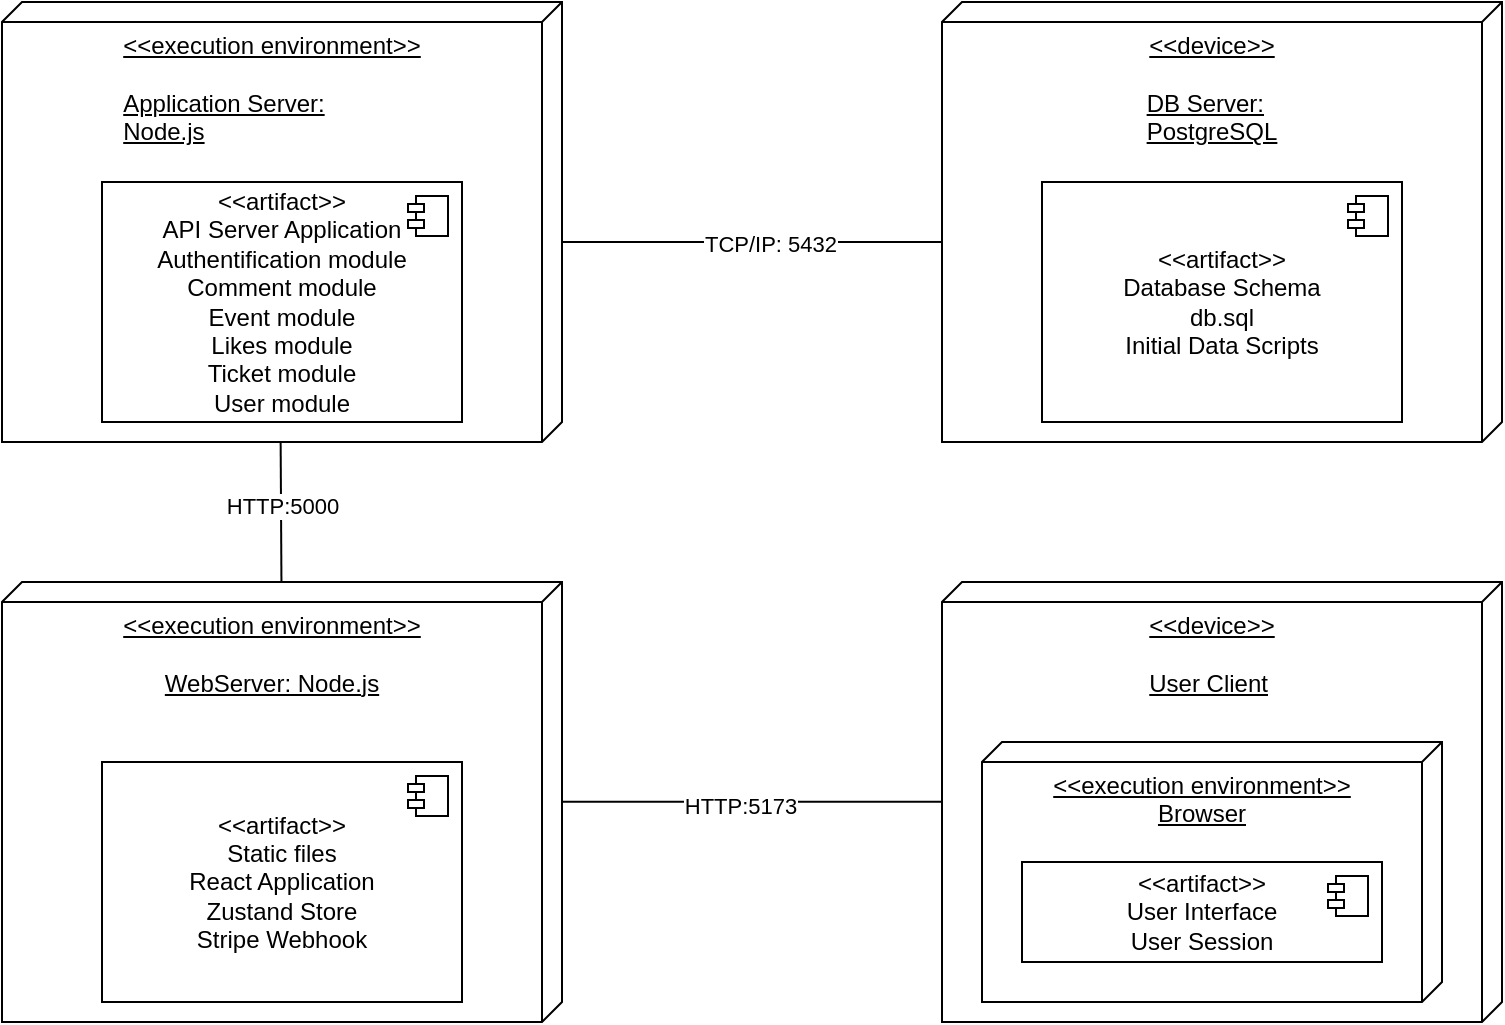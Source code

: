 <mxfile version="24.2.2" type="device">
  <diagram name="Сторінка-1" id="VTJN3MSkJe0x6ljxMoBh">
    <mxGraphModel dx="1687" dy="868" grid="1" gridSize="10" guides="1" tooltips="1" connect="1" arrows="1" fold="1" page="1" pageScale="1" pageWidth="827" pageHeight="1169" math="0" shadow="0">
      <root>
        <mxCell id="0" />
        <mxCell id="1" parent="0" />
        <mxCell id="aZCfTGFi_OvXpp3rXC6w-1" value="&amp;lt;&amp;lt;execution environment&amp;gt;&amp;gt;&lt;div&gt;&lt;br&gt;&lt;/div&gt;&lt;div style=&quot;text-align: left;&quot;&gt;Application Server:&lt;/div&gt;&lt;div style=&quot;text-align: left;&quot;&gt;Node.js&lt;/div&gt;&lt;div&gt;&lt;br&gt;&lt;/div&gt;" style="verticalAlign=top;align=center;spacingTop=8;spacingLeft=2;spacingRight=12;shape=cube;size=10;direction=south;fontStyle=4;html=1;whiteSpace=wrap;" vertex="1" parent="1">
          <mxGeometry x="20" y="200" width="280" height="220" as="geometry" />
        </mxCell>
        <mxCell id="aZCfTGFi_OvXpp3rXC6w-2" value="&amp;lt;&amp;lt;artifact&amp;gt;&amp;gt;&lt;div&gt;API Server Application&lt;/div&gt;&lt;div&gt;Authentification module&lt;/div&gt;&lt;div&gt;Comment module&lt;/div&gt;&lt;div&gt;Event module&lt;/div&gt;&lt;div&gt;Likes module&lt;/div&gt;&lt;div&gt;Ticket module&lt;/div&gt;&lt;div&gt;User module&lt;/div&gt;" style="html=1;dropTarget=0;whiteSpace=wrap;" vertex="1" parent="1">
          <mxGeometry x="70" y="290" width="180" height="120" as="geometry" />
        </mxCell>
        <mxCell id="aZCfTGFi_OvXpp3rXC6w-3" value="" style="shape=module;jettyWidth=8;jettyHeight=4;" vertex="1" parent="aZCfTGFi_OvXpp3rXC6w-2">
          <mxGeometry x="1" width="20" height="20" relative="1" as="geometry">
            <mxPoint x="-27" y="7" as="offset" />
          </mxGeometry>
        </mxCell>
        <mxCell id="aZCfTGFi_OvXpp3rXC6w-4" value="&amp;lt;&amp;lt;execution environment&amp;gt;&amp;gt;&lt;div&gt;&lt;br&gt;&lt;/div&gt;&lt;div&gt;WebServer: Node.js&lt;/div&gt;" style="verticalAlign=top;align=center;spacingTop=8;spacingLeft=2;spacingRight=12;shape=cube;size=10;direction=south;fontStyle=4;html=1;whiteSpace=wrap;" vertex="1" parent="1">
          <mxGeometry x="20" y="490" width="280" height="220" as="geometry" />
        </mxCell>
        <mxCell id="aZCfTGFi_OvXpp3rXC6w-5" value="&amp;lt;&amp;lt;artifact&amp;gt;&amp;gt;&lt;div&gt;Static files&lt;/div&gt;&lt;div&gt;React Application&lt;/div&gt;&lt;div&gt;Zustand Store&lt;/div&gt;&lt;div&gt;Stripe Webhook&lt;/div&gt;" style="html=1;dropTarget=0;whiteSpace=wrap;" vertex="1" parent="1">
          <mxGeometry x="70" y="580" width="180" height="120" as="geometry" />
        </mxCell>
        <mxCell id="aZCfTGFi_OvXpp3rXC6w-6" value="" style="shape=module;jettyWidth=8;jettyHeight=4;" vertex="1" parent="aZCfTGFi_OvXpp3rXC6w-5">
          <mxGeometry x="1" width="20" height="20" relative="1" as="geometry">
            <mxPoint x="-27" y="7" as="offset" />
          </mxGeometry>
        </mxCell>
        <mxCell id="aZCfTGFi_OvXpp3rXC6w-8" value="&lt;div&gt;&amp;lt;&amp;lt;device&amp;gt;&amp;gt;&lt;/div&gt;&lt;div&gt;&lt;br&gt;&lt;/div&gt;&lt;div style=&quot;text-align: left;&quot;&gt;DB Server:&lt;/div&gt;&lt;div style=&quot;text-align: left;&quot;&gt;PostgreSQL&lt;/div&gt;" style="verticalAlign=top;align=center;spacingTop=8;spacingLeft=2;spacingRight=12;shape=cube;size=10;direction=south;fontStyle=4;html=1;whiteSpace=wrap;" vertex="1" parent="1">
          <mxGeometry x="490" y="200" width="280" height="220" as="geometry" />
        </mxCell>
        <mxCell id="aZCfTGFi_OvXpp3rXC6w-9" value="&amp;lt;&amp;lt;artifact&amp;gt;&amp;gt;&lt;div&gt;Database Schema&lt;/div&gt;&lt;div&gt;db.sql&lt;/div&gt;&lt;div&gt;Initial Data Scripts&lt;/div&gt;" style="html=1;dropTarget=0;whiteSpace=wrap;" vertex="1" parent="1">
          <mxGeometry x="540" y="290" width="180" height="120" as="geometry" />
        </mxCell>
        <mxCell id="aZCfTGFi_OvXpp3rXC6w-10" value="" style="shape=module;jettyWidth=8;jettyHeight=4;" vertex="1" parent="aZCfTGFi_OvXpp3rXC6w-9">
          <mxGeometry x="1" width="20" height="20" relative="1" as="geometry">
            <mxPoint x="-27" y="7" as="offset" />
          </mxGeometry>
        </mxCell>
        <mxCell id="aZCfTGFi_OvXpp3rXC6w-12" value="&lt;div&gt;&amp;lt;&amp;lt;device&amp;gt;&amp;gt;&lt;/div&gt;&lt;div&gt;&lt;br&gt;&lt;/div&gt;&lt;div style=&quot;text-align: left;&quot;&gt;User Client&lt;/div&gt;" style="verticalAlign=top;align=center;spacingTop=8;spacingLeft=2;spacingRight=12;shape=cube;size=10;direction=south;fontStyle=4;html=1;whiteSpace=wrap;" vertex="1" parent="1">
          <mxGeometry x="490" y="490" width="280" height="220" as="geometry" />
        </mxCell>
        <mxCell id="aZCfTGFi_OvXpp3rXC6w-15" value="&amp;lt;&amp;lt;execution environment&amp;gt;&amp;gt;&lt;div&gt;Browser&lt;/div&gt;" style="verticalAlign=top;align=center;spacingTop=8;spacingLeft=2;spacingRight=12;shape=cube;size=10;direction=south;fontStyle=4;html=1;whiteSpace=wrap;" vertex="1" parent="1">
          <mxGeometry x="510" y="570" width="230" height="130" as="geometry" />
        </mxCell>
        <mxCell id="aZCfTGFi_OvXpp3rXC6w-16" value="&amp;lt;&amp;lt;artifact&amp;gt;&amp;gt;&lt;div&gt;User Interface&lt;/div&gt;&lt;div&gt;User Session&lt;/div&gt;" style="html=1;dropTarget=0;whiteSpace=wrap;" vertex="1" parent="1">
          <mxGeometry x="530" y="630" width="180" height="50" as="geometry" />
        </mxCell>
        <mxCell id="aZCfTGFi_OvXpp3rXC6w-17" value="" style="shape=module;jettyWidth=8;jettyHeight=4;" vertex="1" parent="aZCfTGFi_OvXpp3rXC6w-16">
          <mxGeometry x="1" width="20" height="20" relative="1" as="geometry">
            <mxPoint x="-27" y="7" as="offset" />
          </mxGeometry>
        </mxCell>
        <mxCell id="aZCfTGFi_OvXpp3rXC6w-18" value="" style="endArrow=none;html=1;rounded=0;" edge="1" parent="1">
          <mxGeometry relative="1" as="geometry">
            <mxPoint x="300" y="320" as="sourcePoint" />
            <mxPoint x="490" y="320" as="targetPoint" />
          </mxGeometry>
        </mxCell>
        <mxCell id="aZCfTGFi_OvXpp3rXC6w-22" value="TCP/IP: 5432" style="edgeLabel;html=1;align=center;verticalAlign=middle;resizable=0;points=[];" vertex="1" connectable="0" parent="aZCfTGFi_OvXpp3rXC6w-18">
          <mxGeometry x="0.09" y="-1" relative="1" as="geometry">
            <mxPoint as="offset" />
          </mxGeometry>
        </mxCell>
        <mxCell id="aZCfTGFi_OvXpp3rXC6w-19" value="" style="endArrow=none;html=1;rounded=0;" edge="1" parent="1">
          <mxGeometry relative="1" as="geometry">
            <mxPoint x="300" y="599.83" as="sourcePoint" />
            <mxPoint x="490" y="599.83" as="targetPoint" />
          </mxGeometry>
        </mxCell>
        <mxCell id="aZCfTGFi_OvXpp3rXC6w-23" value="HTTP:5173" style="edgeLabel;html=1;align=center;verticalAlign=middle;resizable=0;points=[];" vertex="1" connectable="0" parent="aZCfTGFi_OvXpp3rXC6w-19">
          <mxGeometry x="-0.07" y="-2" relative="1" as="geometry">
            <mxPoint as="offset" />
          </mxGeometry>
        </mxCell>
        <mxCell id="aZCfTGFi_OvXpp3rXC6w-20" value="" style="endArrow=none;html=1;rounded=0;exitX=0;exitY=0;exitDx=220;exitDy=145;exitPerimeter=0;entryX=0;entryY=0.501;entryDx=0;entryDy=0;entryPerimeter=0;" edge="1" parent="1" target="aZCfTGFi_OvXpp3rXC6w-4">
          <mxGeometry relative="1" as="geometry">
            <mxPoint x="159.32" y="420" as="sourcePoint" />
            <mxPoint x="159" y="490" as="targetPoint" />
          </mxGeometry>
        </mxCell>
        <mxCell id="aZCfTGFi_OvXpp3rXC6w-21" value="HTTP:5000" style="edgeLabel;html=1;align=center;verticalAlign=middle;resizable=0;points=[];" vertex="1" connectable="0" parent="aZCfTGFi_OvXpp3rXC6w-20">
          <mxGeometry x="-0.08" relative="1" as="geometry">
            <mxPoint as="offset" />
          </mxGeometry>
        </mxCell>
      </root>
    </mxGraphModel>
  </diagram>
</mxfile>
